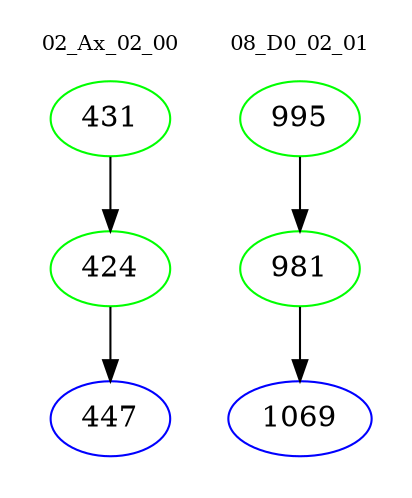 digraph{
subgraph cluster_0 {
color = white
label = "02_Ax_02_00";
fontsize=10;
T0_431 [label="431", color="green"]
T0_431 -> T0_424 [color="black"]
T0_424 [label="424", color="green"]
T0_424 -> T0_447 [color="black"]
T0_447 [label="447", color="blue"]
}
subgraph cluster_1 {
color = white
label = "08_D0_02_01";
fontsize=10;
T1_995 [label="995", color="green"]
T1_995 -> T1_981 [color="black"]
T1_981 [label="981", color="green"]
T1_981 -> T1_1069 [color="black"]
T1_1069 [label="1069", color="blue"]
}
}
